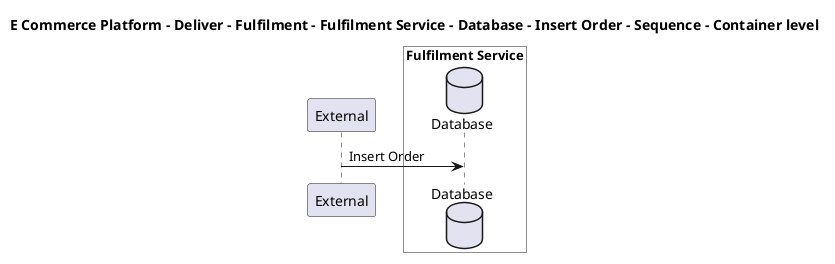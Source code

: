 @startuml

title E Commerce Platform - Deliver - Fulfilment - Fulfilment Service - Database - Insert Order - Sequence - Container level

participant "External" as C4InterFlow.SoftwareSystems.ExternalSystem

box "Fulfilment Service" #White
    database "Database" as ECommercePlatform.Deliver.Fulfilment.SoftwareSystems.FulfilmentService.Containers.Database
end box


C4InterFlow.SoftwareSystems.ExternalSystem -> ECommercePlatform.Deliver.Fulfilment.SoftwareSystems.FulfilmentService.Containers.Database : Insert Order


@enduml
